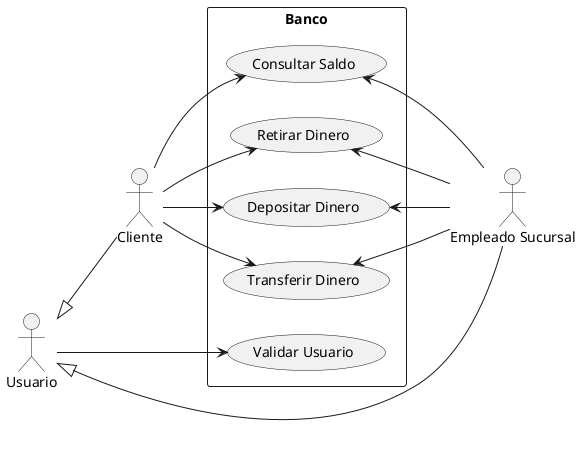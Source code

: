@startuml "Casos de Uso Banco"
left to right direction
actor "Usuario" as usuario
actor "Cliente" as cliente
actor "Empleado Sucursal" as empleadosucursal
rectangle Banco {
  usecase "Validar Usuario" as CU1
  usecase "Retirar Dinero" as CU2
  usecase "Depositar Dinero" as CU3
  usecase "Transferir Dinero" as CU4
  usecase "Consultar Saldo" as CU5
}
usuario <|-- cliente
usuario <|-- empleadosucursal
usuario --> CU1
cliente --> CU2
cliente --> CU3
cliente --> CU4
cliente --> CU5
CU2 <-- empleadosucursal
CU3 <-- empleadosucursal
CU4 <-- empleadosucursal 
CU5 <-- empleadosucursal 
@enduml
